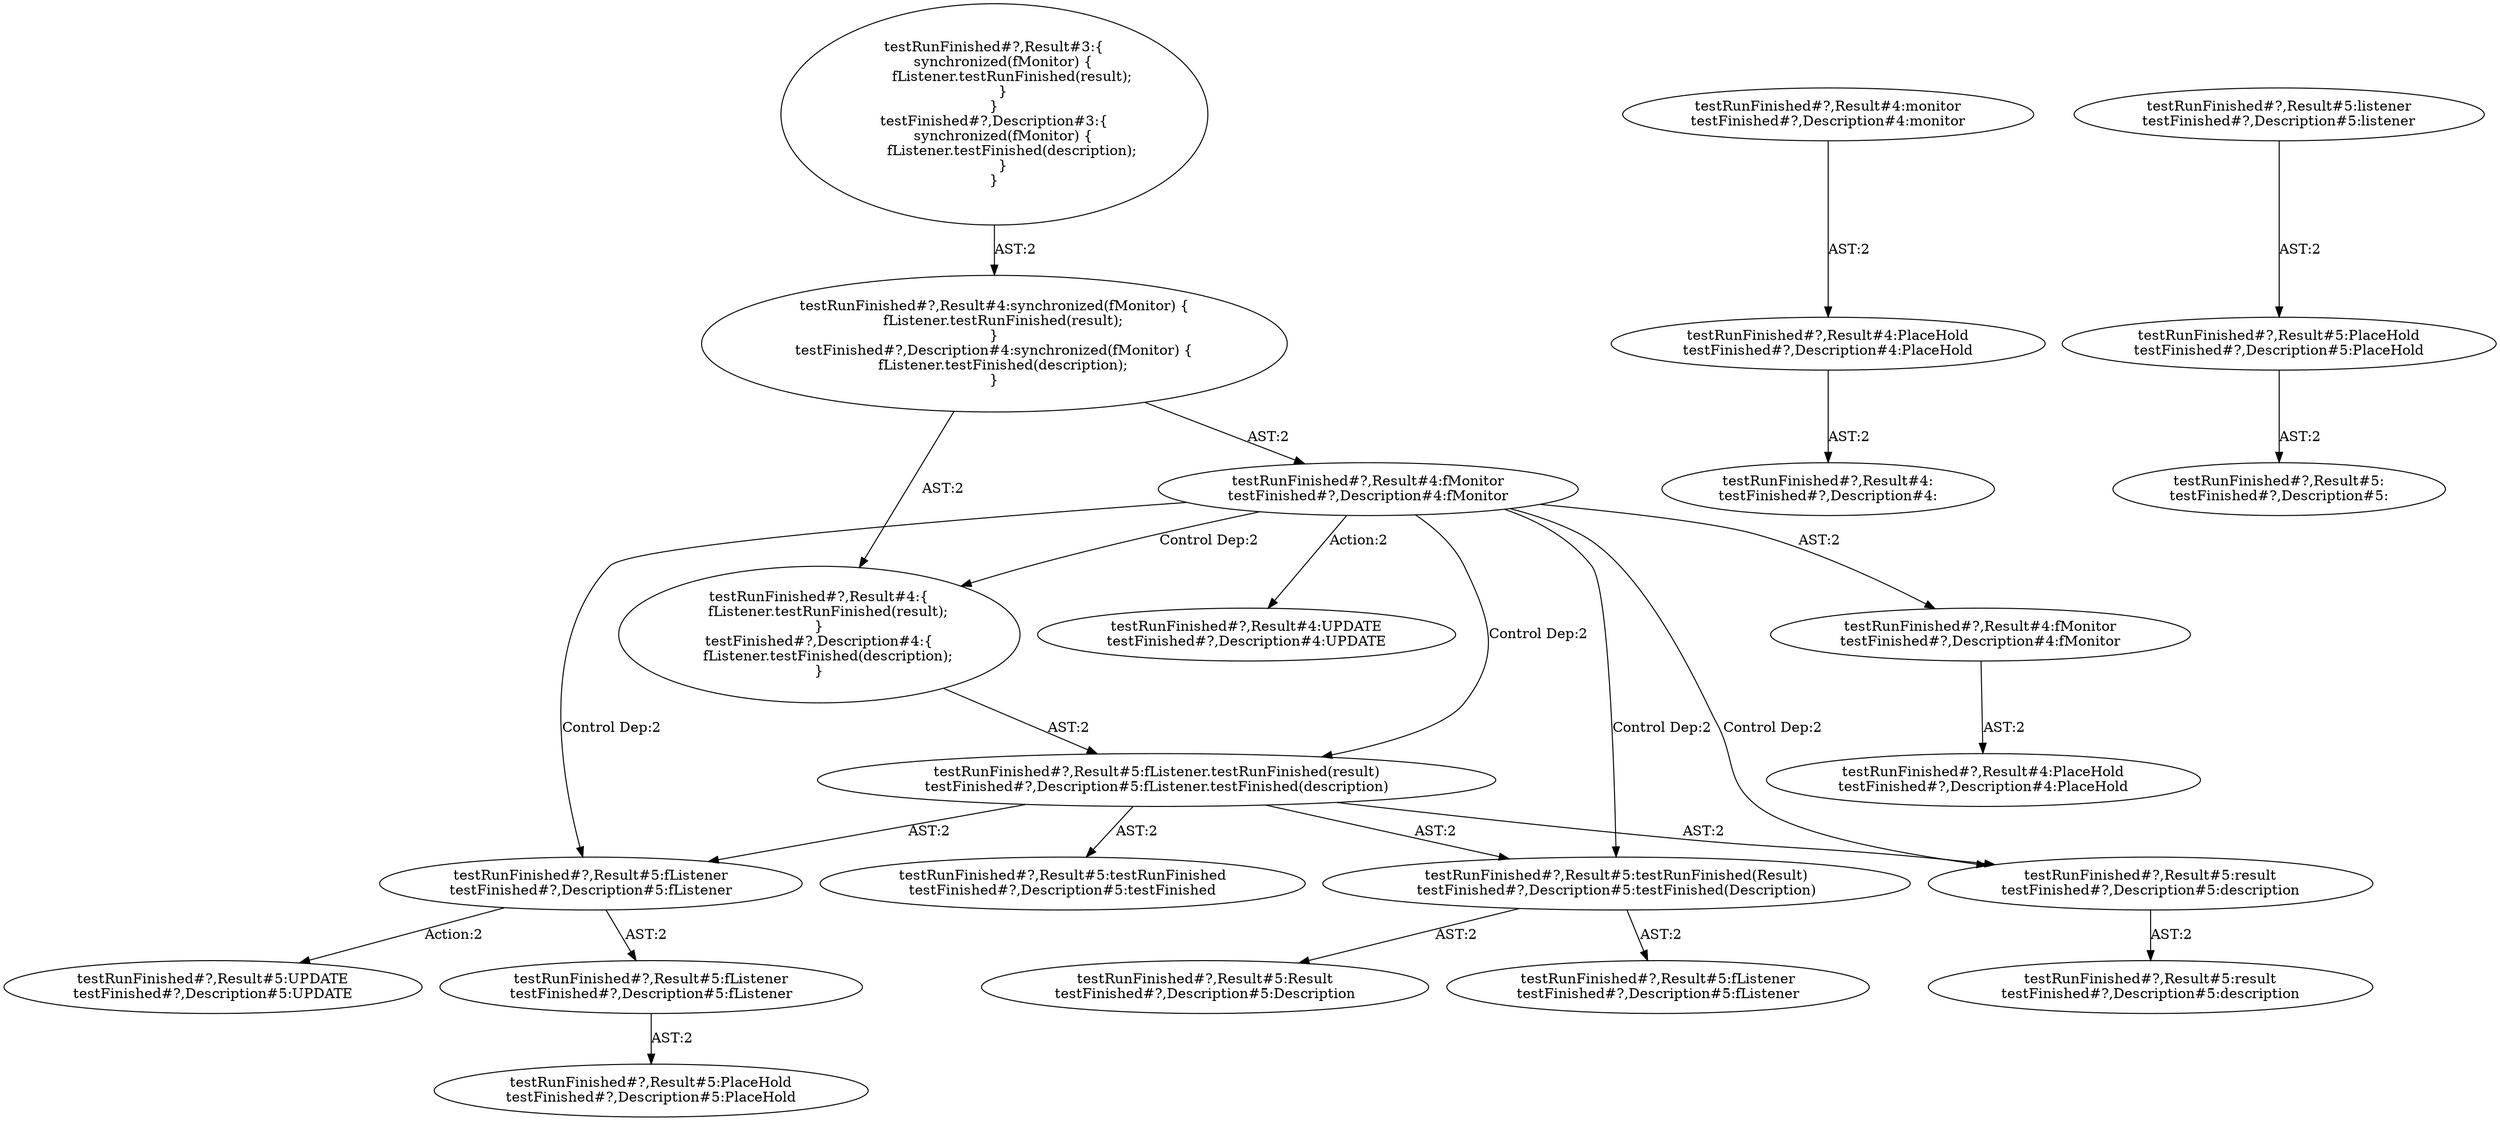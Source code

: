 digraph "Pattern" {
0 [label="testRunFinished#?,Result#4:UPDATE
testFinished#?,Description#4:UPDATE" shape=ellipse]
1 [label="testRunFinished#?,Result#4:fMonitor
testFinished#?,Description#4:fMonitor" shape=ellipse]
2 [label="testRunFinished#?,Result#4:synchronized(fMonitor) \{
    fListener.testRunFinished(result);
\}
testFinished#?,Description#4:synchronized(fMonitor) \{
    fListener.testFinished(description);
\}" shape=ellipse]
3 [label="testRunFinished#?,Result#3:\{
    synchronized(fMonitor) \{
        fListener.testRunFinished(result);
    \}
\}
testFinished#?,Description#3:\{
    synchronized(fMonitor) \{
        fListener.testFinished(description);
    \}
\}" shape=ellipse]
4 [label="testRunFinished#?,Result#4:\{
    fListener.testRunFinished(result);
\}
testFinished#?,Description#4:\{
    fListener.testFinished(description);
\}" shape=ellipse]
5 [label="testRunFinished#?,Result#4:monitor
testFinished#?,Description#4:monitor" shape=ellipse]
6 [label="testRunFinished#?,Result#4:PlaceHold
testFinished#?,Description#4:PlaceHold" shape=ellipse]
7 [label="testRunFinished#?,Result#4:
testFinished#?,Description#4:" shape=ellipse]
8 [label="testRunFinished#?,Result#5:fListener.testRunFinished(result)
testFinished#?,Description#5:fListener.testFinished(description)" shape=ellipse]
9 [label="testRunFinished#?,Result#5:fListener
testFinished#?,Description#5:fListener" shape=ellipse]
10 [label="testRunFinished#?,Result#5:listener
testFinished#?,Description#5:listener" shape=ellipse]
11 [label="testRunFinished#?,Result#5:PlaceHold
testFinished#?,Description#5:PlaceHold" shape=ellipse]
12 [label="testRunFinished#?,Result#5:
testFinished#?,Description#5:" shape=ellipse]
13 [label="testRunFinished#?,Result#5:testRunFinished(Result)
testFinished#?,Description#5:testFinished(Description)" shape=ellipse]
14 [label="testRunFinished#?,Result#5:result
testFinished#?,Description#5:description" shape=ellipse]
15 [label="testRunFinished#?,Result#5:result
testFinished#?,Description#5:description" shape=ellipse]
16 [label="testRunFinished#?,Result#5:testRunFinished
testFinished#?,Description#5:testFinished" shape=ellipse]
17 [label="testRunFinished#?,Result#5:fListener
testFinished#?,Description#5:fListener" shape=ellipse]
18 [label="testRunFinished#?,Result#5:PlaceHold
testFinished#?,Description#5:PlaceHold" shape=ellipse]
19 [label="testRunFinished#?,Result#5:UPDATE
testFinished#?,Description#5:UPDATE" shape=ellipse]
20 [label="testRunFinished#?,Result#5:fListener
testFinished#?,Description#5:fListener" shape=ellipse]
21 [label="testRunFinished#?,Result#5:Result
testFinished#?,Description#5:Description" shape=ellipse]
22 [label="testRunFinished#?,Result#4:fMonitor
testFinished#?,Description#4:fMonitor" shape=ellipse]
23 [label="testRunFinished#?,Result#4:PlaceHold
testFinished#?,Description#4:PlaceHold" shape=ellipse]
1 -> 0 [label="Action:2"];
1 -> 22 [label="AST:2"];
1 -> 4 [label="Control Dep:2"];
1 -> 8 [label="Control Dep:2"];
1 -> 13 [label="Control Dep:2"];
1 -> 9 [label="Control Dep:2"];
1 -> 14 [label="Control Dep:2"];
2 -> 1 [label="AST:2"];
2 -> 4 [label="AST:2"];
3 -> 2 [label="AST:2"];
4 -> 8 [label="AST:2"];
5 -> 6 [label="AST:2"];
6 -> 7 [label="AST:2"];
8 -> 16 [label="AST:2"];
8 -> 9 [label="AST:2"];
8 -> 13 [label="AST:2"];
8 -> 14 [label="AST:2"];
9 -> 17 [label="AST:2"];
9 -> 19 [label="Action:2"];
10 -> 11 [label="AST:2"];
11 -> 12 [label="AST:2"];
13 -> 20 [label="AST:2"];
13 -> 21 [label="AST:2"];
14 -> 15 [label="AST:2"];
17 -> 18 [label="AST:2"];
22 -> 23 [label="AST:2"];
}